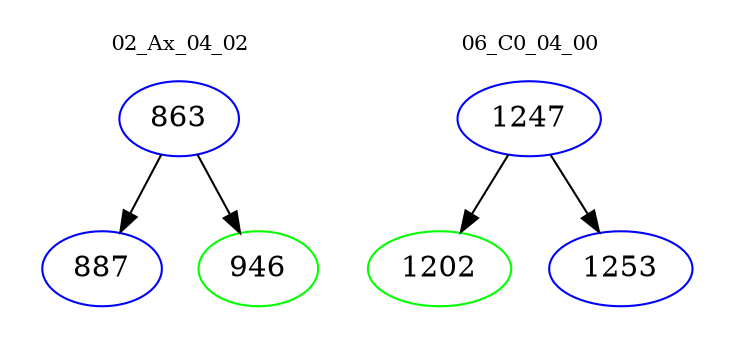 digraph{
subgraph cluster_0 {
color = white
label = "02_Ax_04_02";
fontsize=10;
T0_863 [label="863", color="blue"]
T0_863 -> T0_887 [color="black"]
T0_887 [label="887", color="blue"]
T0_863 -> T0_946 [color="black"]
T0_946 [label="946", color="green"]
}
subgraph cluster_1 {
color = white
label = "06_C0_04_00";
fontsize=10;
T1_1247 [label="1247", color="blue"]
T1_1247 -> T1_1202 [color="black"]
T1_1202 [label="1202", color="green"]
T1_1247 -> T1_1253 [color="black"]
T1_1253 [label="1253", color="blue"]
}
}
